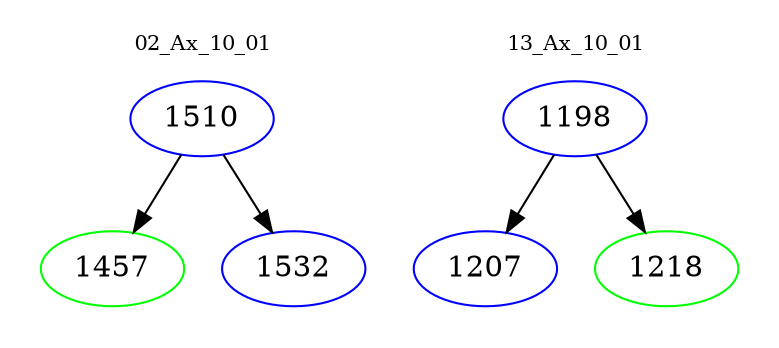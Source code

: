 digraph{
subgraph cluster_0 {
color = white
label = "02_Ax_10_01";
fontsize=10;
T0_1510 [label="1510", color="blue"]
T0_1510 -> T0_1457 [color="black"]
T0_1457 [label="1457", color="green"]
T0_1510 -> T0_1532 [color="black"]
T0_1532 [label="1532", color="blue"]
}
subgraph cluster_1 {
color = white
label = "13_Ax_10_01";
fontsize=10;
T1_1198 [label="1198", color="blue"]
T1_1198 -> T1_1207 [color="black"]
T1_1207 [label="1207", color="blue"]
T1_1198 -> T1_1218 [color="black"]
T1_1218 [label="1218", color="green"]
}
}
